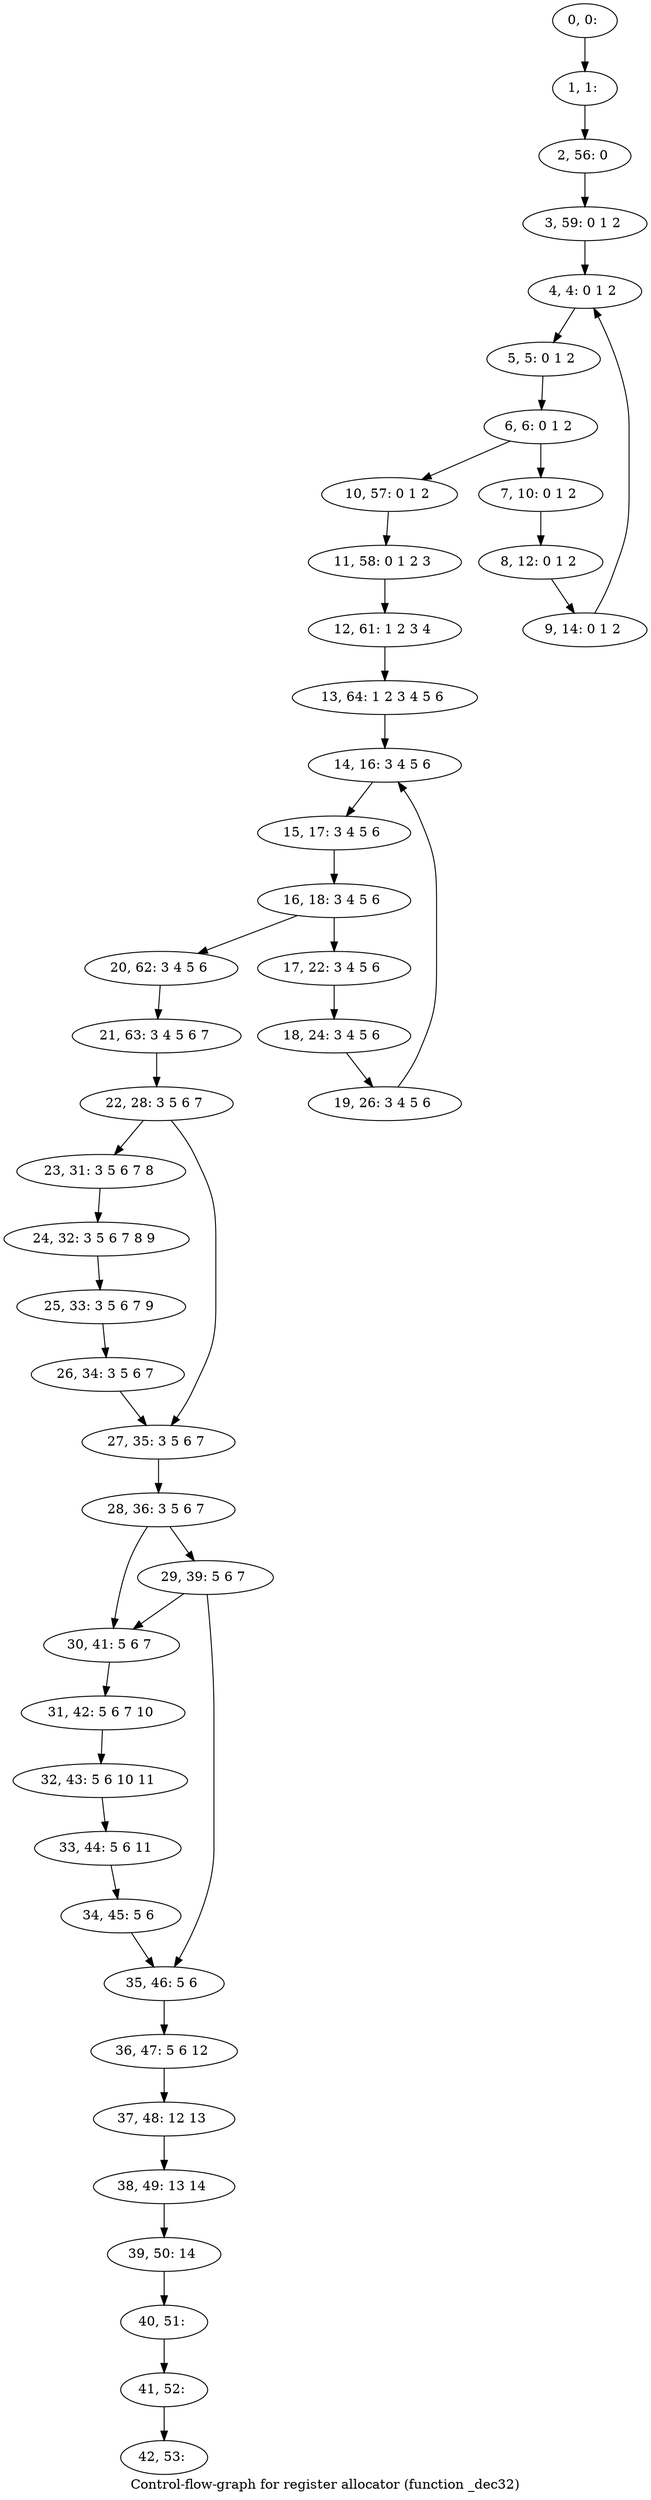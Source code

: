 digraph G {
graph [label="Control-flow-graph for register allocator (function _dec32)"]
0[label="0, 0: "];
1[label="1, 1: "];
2[label="2, 56: 0 "];
3[label="3, 59: 0 1 2 "];
4[label="4, 4: 0 1 2 "];
5[label="5, 5: 0 1 2 "];
6[label="6, 6: 0 1 2 "];
7[label="7, 10: 0 1 2 "];
8[label="8, 12: 0 1 2 "];
9[label="9, 14: 0 1 2 "];
10[label="10, 57: 0 1 2 "];
11[label="11, 58: 0 1 2 3 "];
12[label="12, 61: 1 2 3 4 "];
13[label="13, 64: 1 2 3 4 5 6 "];
14[label="14, 16: 3 4 5 6 "];
15[label="15, 17: 3 4 5 6 "];
16[label="16, 18: 3 4 5 6 "];
17[label="17, 22: 3 4 5 6 "];
18[label="18, 24: 3 4 5 6 "];
19[label="19, 26: 3 4 5 6 "];
20[label="20, 62: 3 4 5 6 "];
21[label="21, 63: 3 4 5 6 7 "];
22[label="22, 28: 3 5 6 7 "];
23[label="23, 31: 3 5 6 7 8 "];
24[label="24, 32: 3 5 6 7 8 9 "];
25[label="25, 33: 3 5 6 7 9 "];
26[label="26, 34: 3 5 6 7 "];
27[label="27, 35: 3 5 6 7 "];
28[label="28, 36: 3 5 6 7 "];
29[label="29, 39: 5 6 7 "];
30[label="30, 41: 5 6 7 "];
31[label="31, 42: 5 6 7 10 "];
32[label="32, 43: 5 6 10 11 "];
33[label="33, 44: 5 6 11 "];
34[label="34, 45: 5 6 "];
35[label="35, 46: 5 6 "];
36[label="36, 47: 5 6 12 "];
37[label="37, 48: 12 13 "];
38[label="38, 49: 13 14 "];
39[label="39, 50: 14 "];
40[label="40, 51: "];
41[label="41, 52: "];
42[label="42, 53: "];
0->1 ;
1->2 ;
2->3 ;
3->4 ;
4->5 ;
5->6 ;
6->7 ;
6->10 ;
7->8 ;
8->9 ;
9->4 ;
10->11 ;
11->12 ;
12->13 ;
13->14 ;
14->15 ;
15->16 ;
16->17 ;
16->20 ;
17->18 ;
18->19 ;
19->14 ;
20->21 ;
21->22 ;
22->23 ;
22->27 ;
23->24 ;
24->25 ;
25->26 ;
26->27 ;
27->28 ;
28->29 ;
28->30 ;
29->30 ;
29->35 ;
30->31 ;
31->32 ;
32->33 ;
33->34 ;
34->35 ;
35->36 ;
36->37 ;
37->38 ;
38->39 ;
39->40 ;
40->41 ;
41->42 ;
}
